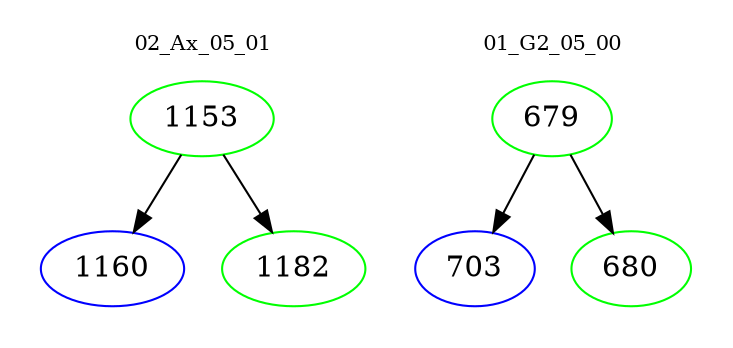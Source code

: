 digraph{
subgraph cluster_0 {
color = white
label = "02_Ax_05_01";
fontsize=10;
T0_1153 [label="1153", color="green"]
T0_1153 -> T0_1160 [color="black"]
T0_1160 [label="1160", color="blue"]
T0_1153 -> T0_1182 [color="black"]
T0_1182 [label="1182", color="green"]
}
subgraph cluster_1 {
color = white
label = "01_G2_05_00";
fontsize=10;
T1_679 [label="679", color="green"]
T1_679 -> T1_703 [color="black"]
T1_703 [label="703", color="blue"]
T1_679 -> T1_680 [color="black"]
T1_680 [label="680", color="green"]
}
}
